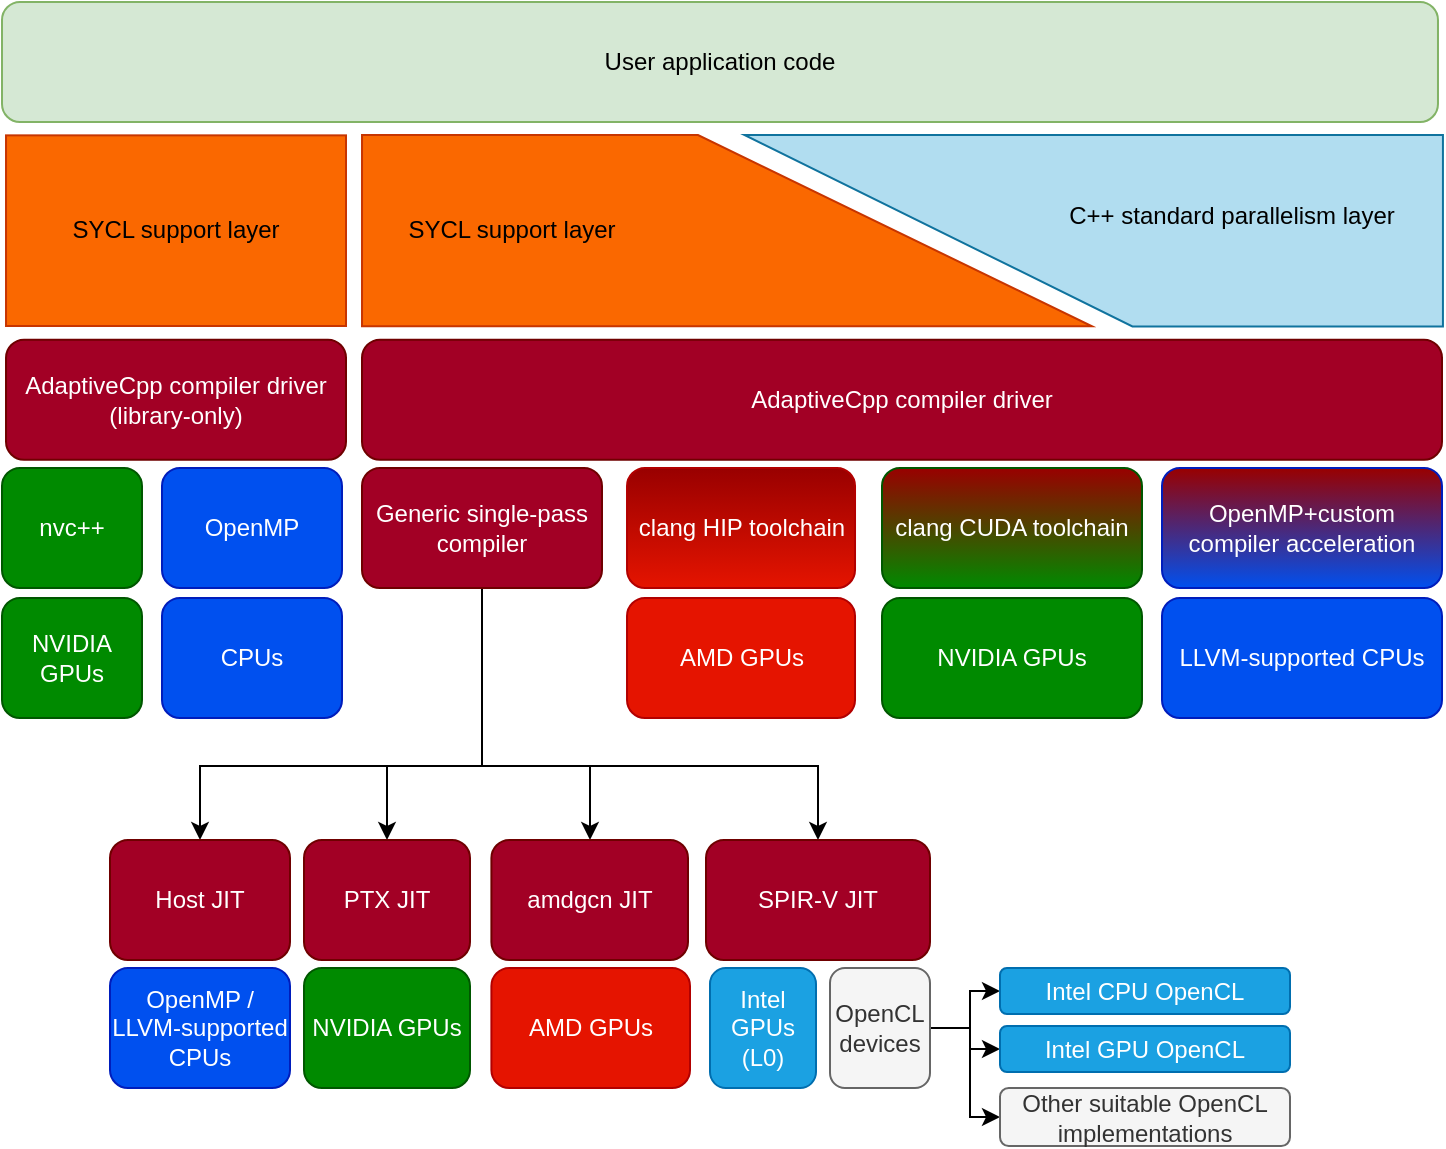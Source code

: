<mxfile version="21.7.0" type="device">
  <diagram name="Seite-1" id="0SLCvcLKsHxv7A8LpPj7">
    <mxGraphModel dx="2074" dy="1142" grid="1" gridSize="10" guides="1" tooltips="1" connect="1" arrows="1" fold="1" page="1" pageScale="1" pageWidth="827" pageHeight="1169" math="0" shadow="0">
      <root>
        <mxCell id="0" />
        <mxCell id="1" parent="0" />
        <mxCell id="ecabpJtwDSr2gYmt2dEg-8" value="" style="shape=manualInput;whiteSpace=wrap;html=1;rotation=90;size=197;fillColor=#fa6800;fontColor=#000000;strokeColor=#C73500;" parent="1" vertex="1">
          <mxGeometry x="354.7" y="129.84" width="95.62" height="365" as="geometry" />
        </mxCell>
        <mxCell id="ecabpJtwDSr2gYmt2dEg-15" value="" style="shape=manualInput;whiteSpace=wrap;html=1;rotation=-90;size=194;fillColor=#b1ddf0;strokeColor=#10739e;" parent="1" vertex="1">
          <mxGeometry x="537.97" y="137.71" width="95.74" height="349.26" as="geometry" />
        </mxCell>
        <mxCell id="ecabpJtwDSr2gYmt2dEg-16" value="SYCL support layer" style="text;html=1;strokeColor=none;fillColor=none;align=center;verticalAlign=middle;whiteSpace=wrap;rounded=0;" parent="1" vertex="1">
          <mxGeometry x="239.99" y="297.34" width="110.01" height="30" as="geometry" />
        </mxCell>
        <mxCell id="ecabpJtwDSr2gYmt2dEg-17" value="C++ standard parallelism layer" style="text;html=1;strokeColor=none;fillColor=none;align=center;verticalAlign=middle;whiteSpace=wrap;rounded=0;" parent="1" vertex="1">
          <mxGeometry x="570" y="289.87" width="170" height="30" as="geometry" />
        </mxCell>
        <mxCell id="ecabpJtwDSr2gYmt2dEg-18" value="AdaptiveCpp compiler driver" style="rounded=1;whiteSpace=wrap;html=1;fillColor=#a20025;fontColor=#ffffff;strokeColor=#6F0000;" parent="1" vertex="1">
          <mxGeometry x="220" y="366.87" width="540" height="60" as="geometry" />
        </mxCell>
        <mxCell id="ecabpJtwDSr2gYmt2dEg-19" value="nvc++" style="rounded=1;whiteSpace=wrap;html=1;fillColor=#008a00;fontColor=#ffffff;strokeColor=#005700;" parent="1" vertex="1">
          <mxGeometry x="40" y="431" width="70" height="60" as="geometry" />
        </mxCell>
        <mxCell id="ecabpJtwDSr2gYmt2dEg-20" value="clang CUDA toolchain" style="rounded=1;whiteSpace=wrap;html=1;fillColor=#008a00;fontColor=#ffffff;strokeColor=#005700;gradientColor=#990000;gradientDirection=north;" parent="1" vertex="1">
          <mxGeometry x="480" y="431" width="130" height="60" as="geometry" />
        </mxCell>
        <mxCell id="ecabpJtwDSr2gYmt2dEg-21" value="OpenMP+custom compiler acceleration" style="rounded=1;whiteSpace=wrap;html=1;fillColor=#0050ef;fontColor=#ffffff;strokeColor=#001DBC;gradientColor=#990000;gradientDirection=north;" parent="1" vertex="1">
          <mxGeometry x="620" y="431" width="140" height="60" as="geometry" />
        </mxCell>
        <mxCell id="ecabpJtwDSr2gYmt2dEg-24" value="clang HIP toolchain" style="rounded=1;whiteSpace=wrap;html=1;fillColor=#e51400;fontColor=#ffffff;strokeColor=#B20000;gradientColor=#990000;gradientDirection=north;" parent="1" vertex="1">
          <mxGeometry x="352.51" y="431" width="114" height="60" as="geometry" />
        </mxCell>
        <mxCell id="ecabpJtwDSr2gYmt2dEg-36" style="edgeStyle=orthogonalEdgeStyle;rounded=0;orthogonalLoop=1;jettySize=auto;html=1;entryX=0.5;entryY=0;entryDx=0;entryDy=0;" parent="1" source="ecabpJtwDSr2gYmt2dEg-25" target="ecabpJtwDSr2gYmt2dEg-37" edge="1">
          <mxGeometry relative="1" as="geometry">
            <mxPoint x="230" y="611" as="targetPoint" />
            <Array as="points">
              <mxPoint x="280" y="580" />
              <mxPoint x="233" y="580" />
            </Array>
          </mxGeometry>
        </mxCell>
        <mxCell id="ecabpJtwDSr2gYmt2dEg-40" style="edgeStyle=orthogonalEdgeStyle;rounded=0;orthogonalLoop=1;jettySize=auto;html=1;entryX=0.5;entryY=0;entryDx=0;entryDy=0;" parent="1" source="ecabpJtwDSr2gYmt2dEg-25" target="ecabpJtwDSr2gYmt2dEg-39" edge="1">
          <mxGeometry relative="1" as="geometry">
            <Array as="points">
              <mxPoint x="280" y="580" />
              <mxPoint x="448" y="580" />
            </Array>
          </mxGeometry>
        </mxCell>
        <mxCell id="ecabpJtwDSr2gYmt2dEg-41" style="edgeStyle=orthogonalEdgeStyle;rounded=0;orthogonalLoop=1;jettySize=auto;html=1;" parent="1" source="ecabpJtwDSr2gYmt2dEg-25" target="ecabpJtwDSr2gYmt2dEg-38" edge="1">
          <mxGeometry relative="1" as="geometry">
            <Array as="points">
              <mxPoint x="280" y="580" />
              <mxPoint x="334" y="580" />
            </Array>
          </mxGeometry>
        </mxCell>
        <mxCell id="8m3grs9t8cQVGRIS-w48-3" style="edgeStyle=orthogonalEdgeStyle;rounded=0;orthogonalLoop=1;jettySize=auto;html=1;" edge="1" parent="1" source="ecabpJtwDSr2gYmt2dEg-25" target="8m3grs9t8cQVGRIS-w48-1">
          <mxGeometry relative="1" as="geometry">
            <Array as="points">
              <mxPoint x="280" y="580" />
              <mxPoint x="139" y="580" />
            </Array>
          </mxGeometry>
        </mxCell>
        <mxCell id="ecabpJtwDSr2gYmt2dEg-25" value="Generic single-pass compiler" style="rounded=1;whiteSpace=wrap;html=1;fillColor=#a20025;fontColor=#ffffff;strokeColor=#6F0000;" parent="1" vertex="1">
          <mxGeometry x="220" y="431" width="120" height="60" as="geometry" />
        </mxCell>
        <mxCell id="ecabpJtwDSr2gYmt2dEg-26" value="OpenMP" style="rounded=1;whiteSpace=wrap;html=1;fillColor=#0050ef;fontColor=#ffffff;strokeColor=#001DBC;" parent="1" vertex="1">
          <mxGeometry x="120" y="431" width="90" height="60" as="geometry" />
        </mxCell>
        <mxCell id="ecabpJtwDSr2gYmt2dEg-27" value="AdaptiveCpp compiler driver (library-only)" style="rounded=1;whiteSpace=wrap;html=1;fillColor=#a20025;fontColor=#ffffff;strokeColor=#6F0000;" parent="1" vertex="1">
          <mxGeometry x="42.01" y="366.87" width="169.99" height="60" as="geometry" />
        </mxCell>
        <mxCell id="ecabpJtwDSr2gYmt2dEg-28" value="SYCL support layer" style="rounded=0;whiteSpace=wrap;html=1;fillColor=#fa6800;fontColor=#000000;strokeColor=#C73500;" parent="1" vertex="1">
          <mxGeometry x="42.01" y="264.68" width="169.99" height="95.32" as="geometry" />
        </mxCell>
        <mxCell id="ecabpJtwDSr2gYmt2dEg-29" value="NVIDIA GPUs" style="rounded=1;whiteSpace=wrap;html=1;fillColor=#008a00;fontColor=#ffffff;strokeColor=#005700;" parent="1" vertex="1">
          <mxGeometry x="40" y="496" width="70" height="60" as="geometry" />
        </mxCell>
        <mxCell id="ecabpJtwDSr2gYmt2dEg-30" value="CPUs" style="rounded=1;whiteSpace=wrap;html=1;fillColor=#0050ef;fontColor=#ffffff;strokeColor=#001DBC;" parent="1" vertex="1">
          <mxGeometry x="120" y="496" width="90" height="60" as="geometry" />
        </mxCell>
        <mxCell id="ecabpJtwDSr2gYmt2dEg-32" value="NVIDIA GPUs" style="rounded=1;whiteSpace=wrap;html=1;fillColor=#008a00;fontColor=#ffffff;strokeColor=#005700;" parent="1" vertex="1">
          <mxGeometry x="480" y="496" width="130" height="60" as="geometry" />
        </mxCell>
        <mxCell id="ecabpJtwDSr2gYmt2dEg-33" value="LLVM-supported CPUs" style="rounded=1;whiteSpace=wrap;html=1;fillColor=#0050ef;fontColor=#ffffff;strokeColor=#001DBC;" parent="1" vertex="1">
          <mxGeometry x="620" y="496" width="140" height="60" as="geometry" />
        </mxCell>
        <mxCell id="ecabpJtwDSr2gYmt2dEg-34" value="AMD GPUs" style="rounded=1;whiteSpace=wrap;html=1;fillColor=#e51400;fontColor=#ffffff;strokeColor=#B20000;" parent="1" vertex="1">
          <mxGeometry x="352.51" y="496" width="114" height="60" as="geometry" />
        </mxCell>
        <mxCell id="ecabpJtwDSr2gYmt2dEg-35" value="User application code" style="rounded=1;whiteSpace=wrap;html=1;fillColor=#d5e8d4;strokeColor=#82b366;" parent="1" vertex="1">
          <mxGeometry x="40" y="198" width="717.99" height="60" as="geometry" />
        </mxCell>
        <mxCell id="ecabpJtwDSr2gYmt2dEg-37" value="PTX JIT" style="rounded=1;whiteSpace=wrap;html=1;fillColor=#a20025;fontColor=#ffffff;strokeColor=#6F0000;" parent="1" vertex="1">
          <mxGeometry x="191" y="617" width="83" height="60" as="geometry" />
        </mxCell>
        <mxCell id="ecabpJtwDSr2gYmt2dEg-38" value="amdgcn JIT" style="rounded=1;whiteSpace=wrap;html=1;fillColor=#a20025;fontColor=#ffffff;strokeColor=#6F0000;" parent="1" vertex="1">
          <mxGeometry x="284.7" y="617" width="98.3" height="60" as="geometry" />
        </mxCell>
        <mxCell id="ecabpJtwDSr2gYmt2dEg-39" value="SPIR-V JIT" style="rounded=1;whiteSpace=wrap;html=1;fillColor=#a20025;fontColor=#ffffff;strokeColor=#6F0000;" parent="1" vertex="1">
          <mxGeometry x="392" y="617" width="112" height="60" as="geometry" />
        </mxCell>
        <mxCell id="ecabpJtwDSr2gYmt2dEg-42" value="NVIDIA GPUs" style="rounded=1;whiteSpace=wrap;html=1;fillColor=#008a00;fontColor=#ffffff;strokeColor=#005700;" parent="1" vertex="1">
          <mxGeometry x="191" y="681" width="83" height="60" as="geometry" />
        </mxCell>
        <mxCell id="ecabpJtwDSr2gYmt2dEg-43" value="AMD GPUs" style="rounded=1;whiteSpace=wrap;html=1;fillColor=#e51400;fontColor=#ffffff;strokeColor=#B20000;" parent="1" vertex="1">
          <mxGeometry x="284.7" y="681" width="99.3" height="60" as="geometry" />
        </mxCell>
        <mxCell id="ecabpJtwDSr2gYmt2dEg-45" value="Intel GPUs (L0)" style="rounded=1;whiteSpace=wrap;html=1;fillColor=#1ba1e2;fontColor=#ffffff;strokeColor=#006EAF;" parent="1" vertex="1">
          <mxGeometry x="394" y="681" width="53" height="60" as="geometry" />
        </mxCell>
        <mxCell id="ecabpJtwDSr2gYmt2dEg-49" style="edgeStyle=orthogonalEdgeStyle;rounded=0;orthogonalLoop=1;jettySize=auto;html=1;" parent="1" source="ecabpJtwDSr2gYmt2dEg-46" target="ecabpJtwDSr2gYmt2dEg-47" edge="1">
          <mxGeometry relative="1" as="geometry" />
        </mxCell>
        <mxCell id="ecabpJtwDSr2gYmt2dEg-50" style="edgeStyle=orthogonalEdgeStyle;rounded=0;orthogonalLoop=1;jettySize=auto;html=1;" parent="1" source="ecabpJtwDSr2gYmt2dEg-46" target="ecabpJtwDSr2gYmt2dEg-48" edge="1">
          <mxGeometry relative="1" as="geometry" />
        </mxCell>
        <mxCell id="ecabpJtwDSr2gYmt2dEg-53" style="edgeStyle=orthogonalEdgeStyle;rounded=0;orthogonalLoop=1;jettySize=auto;html=1;entryX=0;entryY=0.5;entryDx=0;entryDy=0;" parent="1" source="ecabpJtwDSr2gYmt2dEg-46" target="ecabpJtwDSr2gYmt2dEg-51" edge="1">
          <mxGeometry relative="1" as="geometry" />
        </mxCell>
        <mxCell id="ecabpJtwDSr2gYmt2dEg-46" value="OpenCL devices" style="rounded=1;whiteSpace=wrap;html=1;fillColor=#f5f5f5;strokeColor=#666666;fontColor=#333333;" parent="1" vertex="1">
          <mxGeometry x="454" y="681" width="50" height="60" as="geometry" />
        </mxCell>
        <mxCell id="ecabpJtwDSr2gYmt2dEg-47" value="Intel CPU OpenCL" style="rounded=1;whiteSpace=wrap;html=1;fillColor=#1ba1e2;fontColor=#ffffff;strokeColor=#006EAF;" parent="1" vertex="1">
          <mxGeometry x="539" y="681" width="145" height="23" as="geometry" />
        </mxCell>
        <mxCell id="ecabpJtwDSr2gYmt2dEg-48" value="Intel GPU OpenCL" style="rounded=1;whiteSpace=wrap;html=1;fillColor=#1ba1e2;fontColor=#ffffff;strokeColor=#006EAF;" parent="1" vertex="1">
          <mxGeometry x="539" y="710" width="145" height="23" as="geometry" />
        </mxCell>
        <mxCell id="ecabpJtwDSr2gYmt2dEg-51" value="Other suitable OpenCL implementations" style="rounded=1;whiteSpace=wrap;html=1;fillColor=#f5f5f5;fontColor=#333333;strokeColor=#666666;" parent="1" vertex="1">
          <mxGeometry x="539" y="741" width="145" height="29" as="geometry" />
        </mxCell>
        <mxCell id="8m3grs9t8cQVGRIS-w48-1" value="Host JIT" style="rounded=1;whiteSpace=wrap;html=1;fillColor=#a20025;fontColor=#ffffff;strokeColor=#6F0000;" vertex="1" parent="1">
          <mxGeometry x="94" y="617" width="90" height="60" as="geometry" />
        </mxCell>
        <mxCell id="8m3grs9t8cQVGRIS-w48-2" value="OpenMP / LLVM-supported CPUs" style="rounded=1;whiteSpace=wrap;html=1;fillColor=#0050ef;fontColor=#ffffff;strokeColor=#001DBC;" vertex="1" parent="1">
          <mxGeometry x="94" y="681" width="90" height="60" as="geometry" />
        </mxCell>
      </root>
    </mxGraphModel>
  </diagram>
</mxfile>
